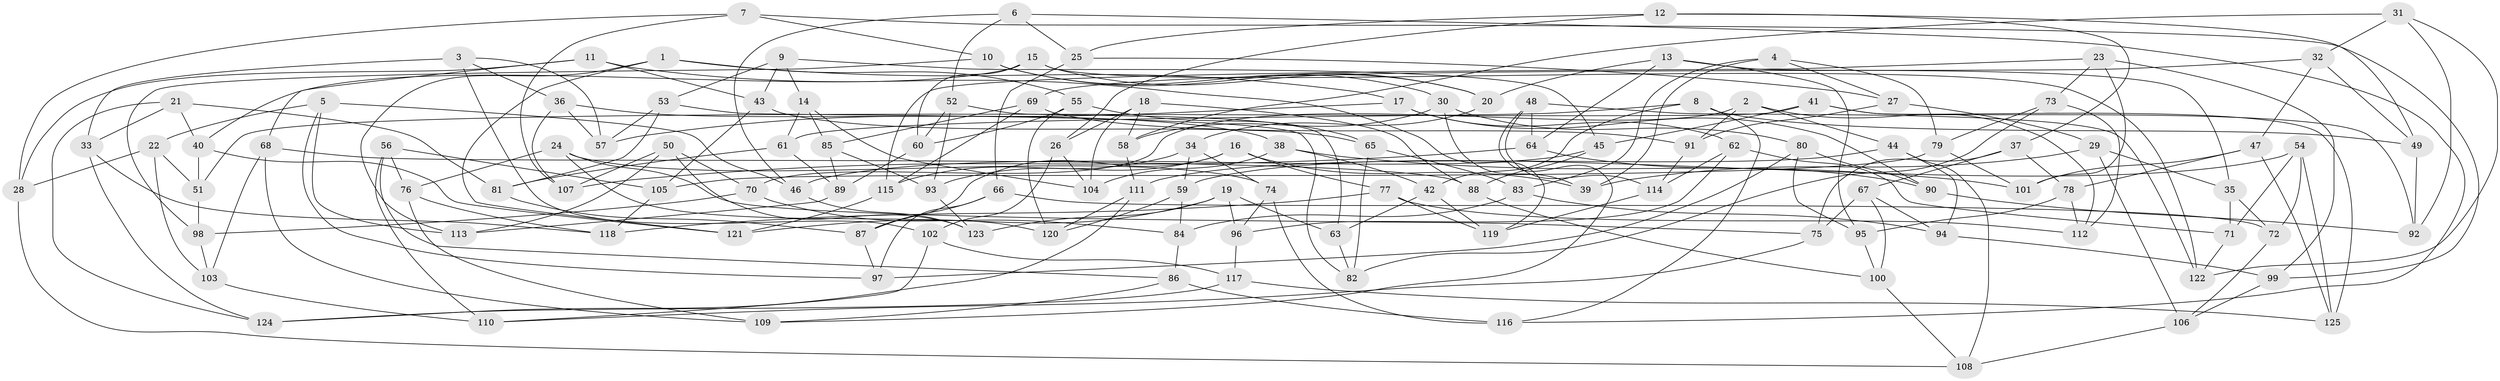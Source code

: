 // coarse degree distribution, {3: 0.18, 5: 0.12, 4: 0.34, 6: 0.12, 10: 0.02, 7: 0.12, 12: 0.04, 9: 0.02, 11: 0.04}
// Generated by graph-tools (version 1.1) at 2025/04/03/04/25 22:04:16]
// undirected, 125 vertices, 250 edges
graph export_dot {
graph [start="1"]
  node [color=gray90,style=filled];
  1;
  2;
  3;
  4;
  5;
  6;
  7;
  8;
  9;
  10;
  11;
  12;
  13;
  14;
  15;
  16;
  17;
  18;
  19;
  20;
  21;
  22;
  23;
  24;
  25;
  26;
  27;
  28;
  29;
  30;
  31;
  32;
  33;
  34;
  35;
  36;
  37;
  38;
  39;
  40;
  41;
  42;
  43;
  44;
  45;
  46;
  47;
  48;
  49;
  50;
  51;
  52;
  53;
  54;
  55;
  56;
  57;
  58;
  59;
  60;
  61;
  62;
  63;
  64;
  65;
  66;
  67;
  68;
  69;
  70;
  71;
  72;
  73;
  74;
  75;
  76;
  77;
  78;
  79;
  80;
  81;
  82;
  83;
  84;
  85;
  86;
  87;
  88;
  89;
  90;
  91;
  92;
  93;
  94;
  95;
  96;
  97;
  98;
  99;
  100;
  101;
  102;
  103;
  104;
  105;
  106;
  107;
  108;
  109;
  110;
  111;
  112;
  113;
  114;
  115;
  116;
  117;
  118;
  119;
  120;
  121;
  122;
  123;
  124;
  125;
  1 -- 17;
  1 -- 121;
  1 -- 113;
  1 -- 55;
  2 -- 91;
  2 -- 44;
  2 -- 70;
  2 -- 112;
  3 -- 57;
  3 -- 36;
  3 -- 33;
  3 -- 102;
  4 -- 39;
  4 -- 83;
  4 -- 79;
  4 -- 27;
  5 -- 22;
  5 -- 46;
  5 -- 113;
  5 -- 97;
  6 -- 46;
  6 -- 25;
  6 -- 52;
  6 -- 116;
  7 -- 28;
  7 -- 107;
  7 -- 99;
  7 -- 10;
  8 -- 49;
  8 -- 42;
  8 -- 61;
  8 -- 116;
  9 -- 43;
  9 -- 53;
  9 -- 45;
  9 -- 14;
  10 -- 20;
  10 -- 30;
  10 -- 98;
  11 -- 68;
  11 -- 119;
  11 -- 43;
  11 -- 28;
  12 -- 37;
  12 -- 25;
  12 -- 26;
  12 -- 49;
  13 -- 35;
  13 -- 95;
  13 -- 20;
  13 -- 64;
  14 -- 61;
  14 -- 104;
  14 -- 85;
  15 -- 122;
  15 -- 20;
  15 -- 60;
  15 -- 40;
  16 -- 87;
  16 -- 77;
  16 -- 39;
  16 -- 93;
  17 -- 90;
  17 -- 57;
  17 -- 62;
  18 -- 26;
  18 -- 104;
  18 -- 88;
  18 -- 58;
  19 -- 123;
  19 -- 63;
  19 -- 96;
  19 -- 121;
  20 -- 34;
  21 -- 40;
  21 -- 124;
  21 -- 81;
  21 -- 33;
  22 -- 28;
  22 -- 103;
  22 -- 51;
  23 -- 99;
  23 -- 101;
  23 -- 73;
  23 -- 115;
  24 -- 120;
  24 -- 75;
  24 -- 74;
  24 -- 76;
  25 -- 66;
  25 -- 27;
  26 -- 104;
  26 -- 102;
  27 -- 91;
  27 -- 29;
  28 -- 108;
  29 -- 39;
  29 -- 106;
  29 -- 35;
  30 -- 58;
  30 -- 80;
  30 -- 39;
  31 -- 122;
  31 -- 92;
  31 -- 58;
  31 -- 32;
  32 -- 47;
  32 -- 49;
  32 -- 69;
  33 -- 118;
  33 -- 124;
  34 -- 74;
  34 -- 59;
  34 -- 115;
  35 -- 72;
  35 -- 71;
  36 -- 57;
  36 -- 107;
  36 -- 38;
  37 -- 67;
  37 -- 78;
  37 -- 75;
  38 -- 104;
  38 -- 42;
  38 -- 101;
  40 -- 51;
  40 -- 121;
  41 -- 45;
  41 -- 125;
  41 -- 51;
  41 -- 92;
  42 -- 119;
  42 -- 63;
  43 -- 65;
  43 -- 105;
  44 -- 108;
  44 -- 94;
  44 -- 111;
  45 -- 88;
  45 -- 46;
  46 -- 123;
  47 -- 78;
  47 -- 101;
  47 -- 125;
  48 -- 114;
  48 -- 64;
  48 -- 122;
  48 -- 109;
  49 -- 92;
  50 -- 113;
  50 -- 123;
  50 -- 107;
  50 -- 70;
  51 -- 98;
  52 -- 60;
  52 -- 93;
  52 -- 63;
  53 -- 82;
  53 -- 81;
  53 -- 57;
  54 -- 71;
  54 -- 72;
  54 -- 125;
  54 -- 59;
  55 -- 65;
  55 -- 120;
  55 -- 60;
  56 -- 110;
  56 -- 86;
  56 -- 76;
  56 -- 105;
  58 -- 111;
  59 -- 120;
  59 -- 84;
  60 -- 89;
  61 -- 89;
  61 -- 81;
  62 -- 71;
  62 -- 114;
  62 -- 96;
  63 -- 82;
  64 -- 90;
  64 -- 107;
  65 -- 82;
  65 -- 83;
  66 -- 87;
  66 -- 72;
  66 -- 97;
  67 -- 75;
  67 -- 94;
  67 -- 100;
  68 -- 103;
  68 -- 88;
  68 -- 109;
  69 -- 115;
  69 -- 85;
  69 -- 91;
  70 -- 84;
  70 -- 98;
  71 -- 122;
  72 -- 106;
  73 -- 82;
  73 -- 112;
  73 -- 79;
  74 -- 116;
  74 -- 96;
  75 -- 110;
  76 -- 118;
  76 -- 109;
  77 -- 118;
  77 -- 119;
  77 -- 112;
  78 -- 95;
  78 -- 112;
  79 -- 105;
  79 -- 101;
  80 -- 90;
  80 -- 95;
  80 -- 97;
  81 -- 87;
  83 -- 84;
  83 -- 94;
  84 -- 86;
  85 -- 89;
  85 -- 93;
  86 -- 116;
  86 -- 109;
  87 -- 97;
  88 -- 100;
  89 -- 113;
  90 -- 92;
  91 -- 114;
  93 -- 123;
  94 -- 99;
  95 -- 100;
  96 -- 117;
  98 -- 103;
  99 -- 106;
  100 -- 108;
  102 -- 117;
  102 -- 110;
  103 -- 110;
  105 -- 118;
  106 -- 108;
  111 -- 124;
  111 -- 120;
  114 -- 119;
  115 -- 121;
  117 -- 125;
  117 -- 124;
}
